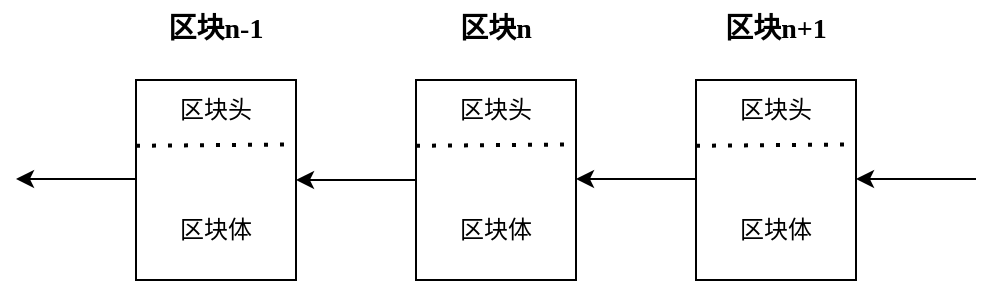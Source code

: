 <mxfile version="21.3.2" type="github">
  <diagram id="3rsK4sRMyDqufHuRaAZe" name="Page-1">
    <mxGraphModel dx="1366" dy="674" grid="1" gridSize="10" guides="1" tooltips="1" connect="1" arrows="1" fold="1" page="1" pageScale="1" pageWidth="827" pageHeight="1169" math="0" shadow="0">
      <root>
        <mxCell id="0" />
        <mxCell id="1" parent="0" />
        <mxCell id="Eku0pKUzbgy1wHCtAKzw-3" value="" style="rounded=0;whiteSpace=wrap;html=1;strokeColor=default;fontFamily=宋体;fontSize=12;fontColor=default;fillColor=none;fontStyle=0" parent="1" vertex="1">
          <mxGeometry x="360" y="210" width="80" height="100" as="geometry" />
        </mxCell>
        <mxCell id="U90KXrBJ-N6k7Ng19d0M-50" value="&lt;span style=&quot;font-size: 12px;&quot;&gt;&lt;span style=&quot;font-size: 12px;&quot;&gt;区块体&lt;/span&gt;&lt;/span&gt;" style="text;html=1;strokeColor=none;fillColor=none;align=center;verticalAlign=middle;whiteSpace=wrap;rounded=0;fontSize=12;fontFamily=宋体;fontStyle=0" parent="1" vertex="1">
          <mxGeometry x="340" y="270" width="120" height="30" as="geometry" />
        </mxCell>
        <mxCell id="U90KXrBJ-N6k7Ng19d0M-51" value="&lt;span style=&quot;font-size: 12px;&quot;&gt;&lt;span style=&quot;font-size: 12px;&quot;&gt;区块头&lt;/span&gt;&lt;/span&gt;" style="text;html=1;strokeColor=none;fillColor=none;align=center;verticalAlign=middle;whiteSpace=wrap;rounded=0;fontSize=12;fontFamily=宋体;fontStyle=0" parent="1" vertex="1">
          <mxGeometry x="340" y="210" width="120" height="30" as="geometry" />
        </mxCell>
        <mxCell id="azaXkCB6HdsnD8nDRbe0-1" value="" style="endArrow=none;dashed=1;html=1;dashPattern=1 3;strokeWidth=2;rounded=0;exitX=0;exitY=0.329;exitDx=0;exitDy=0;entryX=0.997;entryY=0.322;entryDx=0;entryDy=0;entryPerimeter=0;exitPerimeter=0;fontFamily=宋体;fontStyle=0;fontSize=12;" parent="1" source="Eku0pKUzbgy1wHCtAKzw-3" target="Eku0pKUzbgy1wHCtAKzw-3" edge="1">
          <mxGeometry width="50" height="50" relative="1" as="geometry">
            <mxPoint x="390" y="410" as="sourcePoint" />
            <mxPoint x="440" y="360" as="targetPoint" />
          </mxGeometry>
        </mxCell>
        <mxCell id="uHn4Tljy3GZ4-gEKd9pQ-1" value="" style="rounded=0;whiteSpace=wrap;html=1;strokeColor=default;fontFamily=宋体;fontSize=12;fontColor=default;fillColor=none;fontStyle=0" parent="1" vertex="1">
          <mxGeometry x="220" y="210" width="80" height="100" as="geometry" />
        </mxCell>
        <mxCell id="uHn4Tljy3GZ4-gEKd9pQ-2" value="&lt;span style=&quot;font-size: 12px;&quot;&gt;&lt;span style=&quot;font-size: 12px;&quot;&gt;区块体&lt;/span&gt;&lt;/span&gt;" style="text;html=1;strokeColor=none;fillColor=none;align=center;verticalAlign=middle;whiteSpace=wrap;rounded=0;fontSize=12;fontFamily=宋体;fontStyle=0" parent="1" vertex="1">
          <mxGeometry x="200" y="270" width="120" height="30" as="geometry" />
        </mxCell>
        <mxCell id="uHn4Tljy3GZ4-gEKd9pQ-3" value="&lt;span style=&quot;font-size: 12px;&quot;&gt;&lt;span style=&quot;font-size: 12px;&quot;&gt;区块头&lt;/span&gt;&lt;/span&gt;" style="text;html=1;strokeColor=none;fillColor=none;align=center;verticalAlign=middle;whiteSpace=wrap;rounded=0;fontSize=12;fontFamily=宋体;fontStyle=0" parent="1" vertex="1">
          <mxGeometry x="200" y="210" width="120" height="30" as="geometry" />
        </mxCell>
        <mxCell id="uHn4Tljy3GZ4-gEKd9pQ-4" value="" style="endArrow=none;dashed=1;html=1;dashPattern=1 3;strokeWidth=2;rounded=0;exitX=0;exitY=0.329;exitDx=0;exitDy=0;entryX=0.997;entryY=0.322;entryDx=0;entryDy=0;entryPerimeter=0;exitPerimeter=0;fontFamily=宋体;fontStyle=0;fontSize=12;" parent="1" source="uHn4Tljy3GZ4-gEKd9pQ-1" target="uHn4Tljy3GZ4-gEKd9pQ-1" edge="1">
          <mxGeometry width="50" height="50" relative="1" as="geometry">
            <mxPoint x="250" y="410" as="sourcePoint" />
            <mxPoint x="300" y="360" as="targetPoint" />
          </mxGeometry>
        </mxCell>
        <mxCell id="uHn4Tljy3GZ4-gEKd9pQ-5" value="&lt;span style=&quot;font-size: 14px;&quot;&gt;&lt;b style=&quot;font-size: 14px;&quot;&gt;区块n-1&lt;/b&gt;&lt;/span&gt;" style="text;html=1;strokeColor=none;fillColor=none;align=center;verticalAlign=middle;whiteSpace=wrap;rounded=0;fontFamily=宋体;fontSize=14;" parent="1" vertex="1">
          <mxGeometry x="200" y="170" width="120" height="30" as="geometry" />
        </mxCell>
        <mxCell id="uHn4Tljy3GZ4-gEKd9pQ-6" value="&lt;span style=&quot;font-size: 14px;&quot;&gt;&lt;b style=&quot;font-size: 14px;&quot;&gt;区块n&lt;/b&gt;&lt;/span&gt;" style="text;html=1;strokeColor=none;fillColor=none;align=center;verticalAlign=middle;whiteSpace=wrap;rounded=0;fontFamily=宋体;fontSize=14;" parent="1" vertex="1">
          <mxGeometry x="340" y="170" width="120" height="30" as="geometry" />
        </mxCell>
        <mxCell id="uHn4Tljy3GZ4-gEKd9pQ-7" value="&lt;span style=&quot;font-size: 14px;&quot;&gt;&lt;b style=&quot;font-size: 14px;&quot;&gt;区块n+1&lt;/b&gt;&lt;/span&gt;" style="text;html=1;strokeColor=none;fillColor=none;align=center;verticalAlign=middle;whiteSpace=wrap;rounded=0;fontFamily=宋体;fontSize=14;" parent="1" vertex="1">
          <mxGeometry x="480" y="170" width="120" height="30" as="geometry" />
        </mxCell>
        <mxCell id="uHn4Tljy3GZ4-gEKd9pQ-8" value="" style="endArrow=classic;html=1;rounded=0;fontSize=12;exitX=0;exitY=0.5;exitDx=0;exitDy=0;entryX=1;entryY=0.5;entryDx=0;entryDy=0;fontFamily=宋体;fontStyle=0" parent="1" source="Eku0pKUzbgy1wHCtAKzw-3" target="uHn4Tljy3GZ4-gEKd9pQ-1" edge="1">
          <mxGeometry width="50" height="50" relative="1" as="geometry">
            <mxPoint x="390" y="390" as="sourcePoint" />
            <mxPoint x="440" y="340" as="targetPoint" />
          </mxGeometry>
        </mxCell>
        <mxCell id="uHn4Tljy3GZ4-gEKd9pQ-20" value="" style="rounded=0;whiteSpace=wrap;html=1;strokeColor=default;fontFamily=宋体;fontSize=12;fontColor=default;fillColor=none;fontStyle=0" parent="1" vertex="1">
          <mxGeometry x="500" y="210" width="80" height="100" as="geometry" />
        </mxCell>
        <mxCell id="uHn4Tljy3GZ4-gEKd9pQ-21" value="&lt;span style=&quot;font-size: 12px;&quot;&gt;&lt;span style=&quot;font-size: 12px;&quot;&gt;区块体&lt;/span&gt;&lt;/span&gt;" style="text;html=1;strokeColor=none;fillColor=none;align=center;verticalAlign=middle;whiteSpace=wrap;rounded=0;fontSize=12;fontFamily=宋体;fontStyle=0" parent="1" vertex="1">
          <mxGeometry x="480" y="270" width="120" height="30" as="geometry" />
        </mxCell>
        <mxCell id="uHn4Tljy3GZ4-gEKd9pQ-22" value="&lt;span style=&quot;font-size: 12px;&quot;&gt;&lt;span style=&quot;font-size: 12px;&quot;&gt;区块头&lt;/span&gt;&lt;/span&gt;" style="text;html=1;strokeColor=none;fillColor=none;align=center;verticalAlign=middle;whiteSpace=wrap;rounded=0;fontSize=12;fontFamily=宋体;fontStyle=0" parent="1" vertex="1">
          <mxGeometry x="480" y="210" width="120" height="30" as="geometry" />
        </mxCell>
        <mxCell id="uHn4Tljy3GZ4-gEKd9pQ-23" value="" style="endArrow=none;dashed=1;html=1;dashPattern=1 3;strokeWidth=2;rounded=0;exitX=0;exitY=0.329;exitDx=0;exitDy=0;entryX=0.997;entryY=0.322;entryDx=0;entryDy=0;entryPerimeter=0;exitPerimeter=0;fontFamily=宋体;fontStyle=0;fontSize=12;" parent="1" source="uHn4Tljy3GZ4-gEKd9pQ-20" target="uHn4Tljy3GZ4-gEKd9pQ-20" edge="1">
          <mxGeometry width="50" height="50" relative="1" as="geometry">
            <mxPoint x="530" y="410" as="sourcePoint" />
            <mxPoint x="580" y="360" as="targetPoint" />
          </mxGeometry>
        </mxCell>
        <mxCell id="uHn4Tljy3GZ4-gEKd9pQ-24" value="" style="endArrow=classic;html=1;rounded=0;fontSize=12;exitX=0;exitY=0.5;exitDx=0;exitDy=0;entryX=1;entryY=0.5;entryDx=0;entryDy=0;fontFamily=宋体;fontStyle=0" parent="1" edge="1">
          <mxGeometry width="50" height="50" relative="1" as="geometry">
            <mxPoint x="500" y="259.5" as="sourcePoint" />
            <mxPoint x="440" y="259.5" as="targetPoint" />
          </mxGeometry>
        </mxCell>
        <mxCell id="uHn4Tljy3GZ4-gEKd9pQ-25" value="" style="endArrow=classic;html=1;rounded=0;fontSize=12;exitX=0;exitY=0.5;exitDx=0;exitDy=0;entryX=1;entryY=0.5;entryDx=0;entryDy=0;fontFamily=宋体;fontStyle=0" parent="1" edge="1">
          <mxGeometry width="50" height="50" relative="1" as="geometry">
            <mxPoint x="220" y="259.5" as="sourcePoint" />
            <mxPoint x="160" y="259.5" as="targetPoint" />
          </mxGeometry>
        </mxCell>
        <mxCell id="uHn4Tljy3GZ4-gEKd9pQ-26" value="" style="endArrow=classic;html=1;rounded=0;fontSize=12;exitX=0;exitY=0.5;exitDx=0;exitDy=0;entryX=1;entryY=0.5;entryDx=0;entryDy=0;fontFamily=宋体;fontStyle=0" parent="1" edge="1">
          <mxGeometry width="50" height="50" relative="1" as="geometry">
            <mxPoint x="640" y="259.5" as="sourcePoint" />
            <mxPoint x="580" y="259.5" as="targetPoint" />
          </mxGeometry>
        </mxCell>
      </root>
    </mxGraphModel>
  </diagram>
</mxfile>
